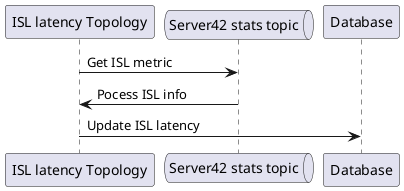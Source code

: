@startuml
participant "ISL latency Topology" as IT
queue       "Server42 stats topic" as S42K
participant "Database" as DB

IT -> S42K: Get ISL metric
S42K -> IT: Pocess ISL info
IT -> DB: Update ISL latency
@enduml
